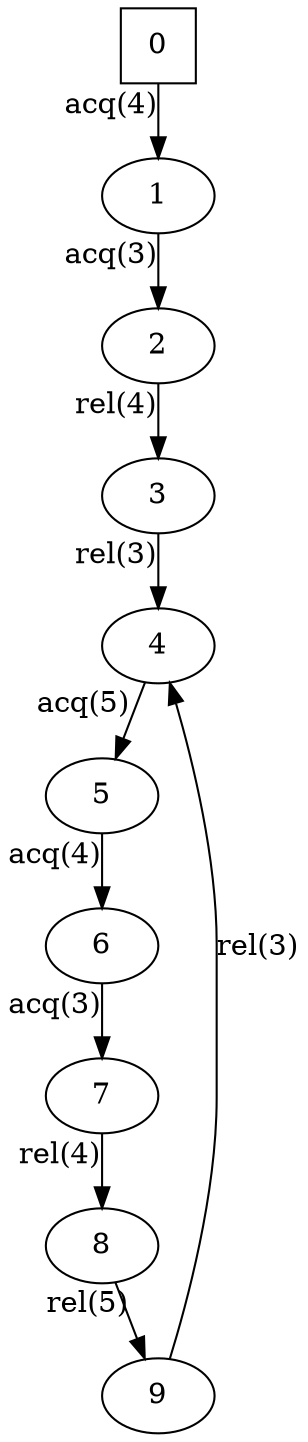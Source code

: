 digraph auto_5{
0[shape=square];
1;
2;
3;
4;
5;
6;
7;
8;
9;
6 -> 7[xlabel="acq(3)"];
5 -> 6[xlabel="acq(4)"];
8 -> 9[xlabel="rel(5)"];
9 -> 4[xlabel="rel(3)"];
4 -> 5[xlabel="acq(5)"];
7 -> 8[xlabel="rel(4)"];
1 -> 2[xlabel="acq(3)"];
2 -> 3[xlabel="rel(4)"];
0 -> 1[xlabel="acq(4)"];
3 -> 4[xlabel="rel(3)"];
}
